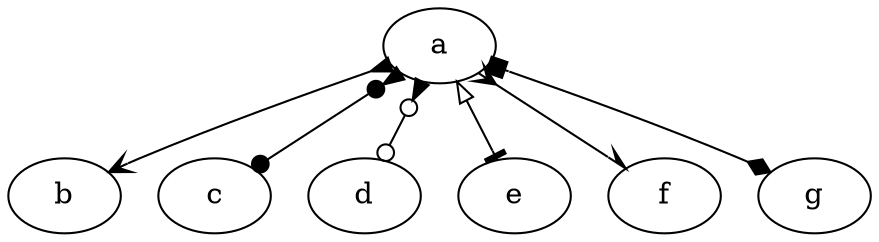 digraph MyGraph {
  a -> b [dir=both,arrowhead=open,arrowtail=inv]
  a -> c [dir=both,arrowhead=dot,arrowtail=invdot]
  a -> d [dir=both,arrowhead=odot,arrowtail=invodot]
  a -> e [dir=both,arrowhead=tee,arrowtail=empty]
  a -> f [dir=both,arrowhead=halfopen,arrowtail=crow]
  a -> g [dir=both,arrowhead=diamond,arrowtail=box]
}